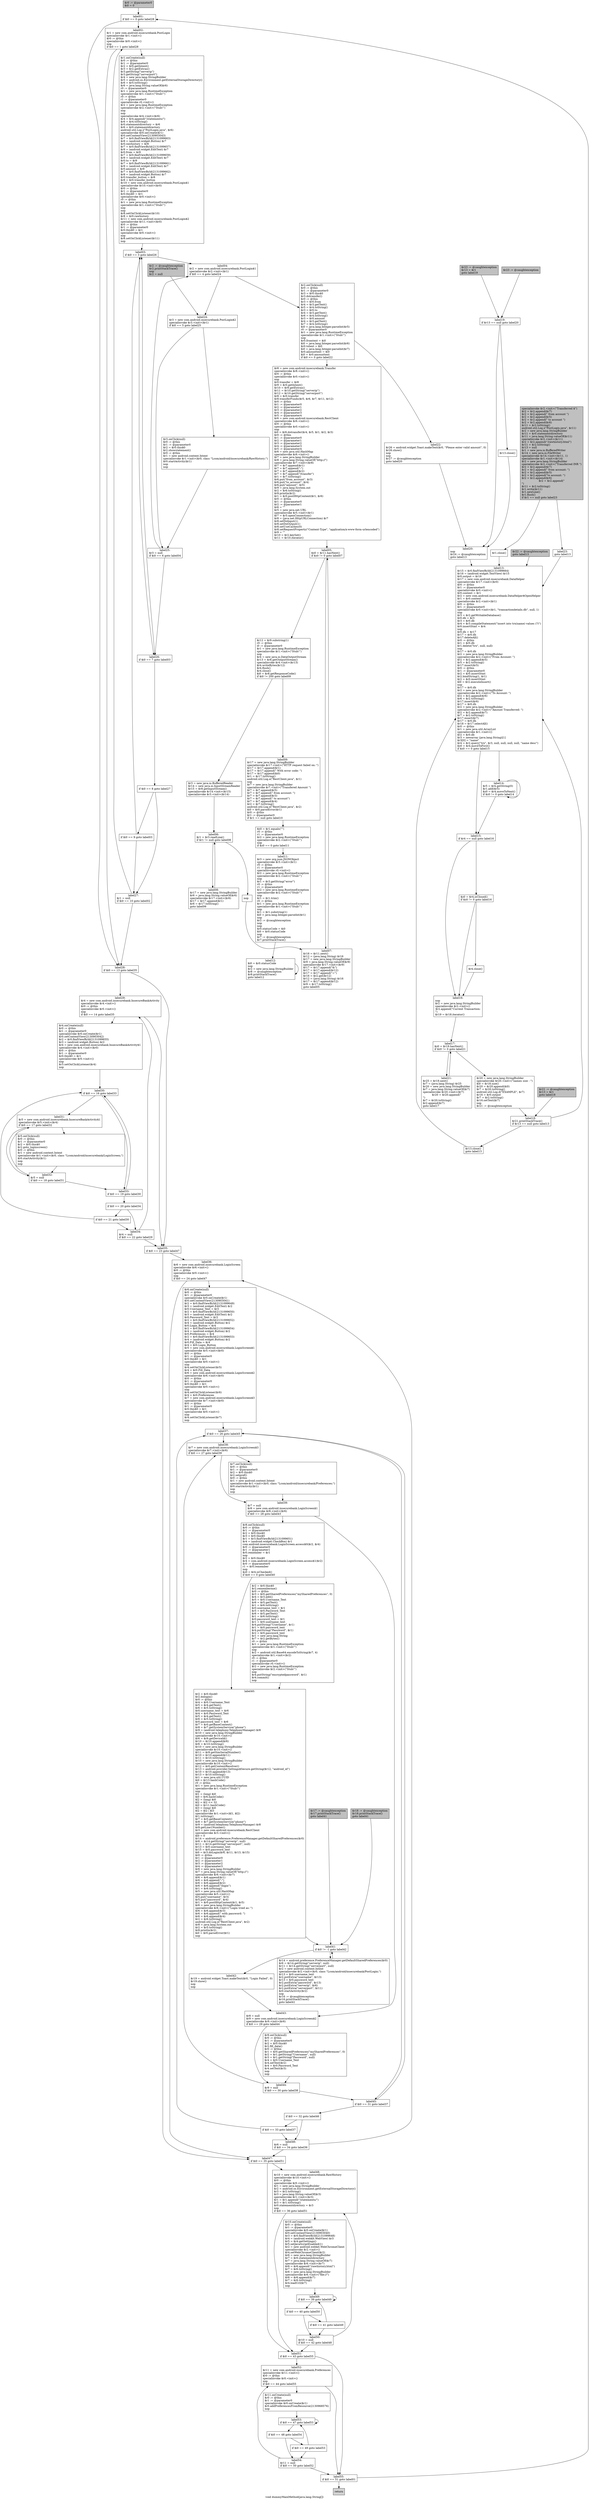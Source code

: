 digraph "void dummyMainMethod(java.lang.String[])" {
    label="void dummyMainMethod(java.lang.String[])";
    node [shape=box];
    "0" [style=filled,fillcolor=gray,label="$r0 := @parameter0\l$i0 = 0\l",];
    "1" [label="label01:\nif $i0 == 0 goto label28\l",];
    "0"->"1";
    "2" [label="label02:\n$r1 = new com.android.insecurebank.PostLogin\lspecialinvoke $r1.<init>()\l$r0 := @this\lspecialinvoke $r0.<init>()\lnop\lif $i0 == 1 goto label28\l",];
    "1"->"2";
    "49" [label="label28:\nif $i0 == 13 goto label35\l",];
    "1"->"49";
    "3" [label="$r1.onCreate(null)\l$r0 := @this\l$r1 := @parameter0\l$r2 = $r0.getIntent()\l$r3 = $r2.getExtras()\l$r3.getString(\"serverip\")\l$r3.getString(\"serverport\")\l$r4 = new java.lang.StringBuilder\l$r5 = android.os.Environment.getExternalStorageDirectory()\l$r6 = $r5.toString()\l$r6 = java.lang.String.valueOf($r6)\lr0 := @parameter0\l$r1 = new java.lang.RuntimeException\lspecialinvoke $r1.<init>(\"Stub!\")\lr0 := @this\lr1 := @parameter0\lspecialinvoke r0.<init>()\l$r2 = new java.lang.RuntimeException\lspecialinvoke $r2.<init>(\"Stub!\")\lnop\lnop\lspecialinvoke $r4.<init>($r6)\l$r4 = $r4.append(\"/statements/\")\l$r6 = $r4.toString()\l$r0.statementdirectory = $r6\l$r6 = $r0.statementdirectory\landroid.util.Log.i(\"PostLogin.java\", $r6)\lspecialinvoke $r0.onCreate($r1)\l$r0.setContentView(2130903043)\l$r7 = $r0.findViewById(2131099663)\l$r8 = (android.widget.Button) $r7\l$r0.rawhistory = $r8\l$r7 = $r0.findViewById(2131099657)\l$r9 = (android.widget.EditText) $r7\l$r0.from = $r9\l$r7 = $r0.findViewById(2131099659)\l$r9 = (android.widget.EditText) $r7\l$r0.to = $r9\l$r7 = $r0.findViewById(2131099661)\l$r9 = (android.widget.EditText) $r7\l$r0.amount = $r9\l$r7 = $r0.findViewById(2131099662)\l$r8 = (android.widget.Button) $r7\l$r0.transfer_button = $r8\l$r8 = $r0.transfer_button\l$r10 = new com.android.insecurebank.PostLogin$1\lspecialinvoke $r10.<init>($r0)\l$r0 := @this\l$r1 := @parameter0\l$r0.this$0 = $r1\lspecialinvoke $r0.<init>()\lr0 := @this\l$r1 = new java.lang.RuntimeException\lspecialinvoke $r1.<init>(\"Stub!\")\lnop\lnop\l$r8.setOnClickListener($r10)\l$r8 = $r0.rawhistory\l$r11 = new com.android.insecurebank.PostLogin$2\lspecialinvoke $r11.<init>($r0)\l$r0 := @this\l$r1 := @parameter0\l$r0.this$0 = $r1\lspecialinvoke $r0.<init>()\lnop\l$r8.setOnClickListener($r11)\lnop\l",];
    "2"->"3";
    "2"->"49";
    "4" [label="label03:\nif $i0 == 3 goto label26\l",];
    "3"->"4";
    "5" [label="label04:\n$r2 = new com.android.insecurebank.PostLogin$1\lspecialinvoke $r2.<init>($r1)\lif $i0 == 4 goto label24\l",];
    "4"->"5";
    "45" [label="label26:\nif $i0 == 7 goto label03\l",];
    "4"->"45";
    "6" [label="$r2.onClick(null)\l$r0 := @this\l$r1 := @parameter0\l$r3 = $r0.this$0\l$r3.dotransfer()\l$r0 := @this\l$r3 = $r0.from\l$r4 = $r3.getText()\l$r5 = $r4.toString()\l$r3 = $r0.to\l$r4 = $r3.getText()\l$r6 = $r4.toString()\l$r3 = $r0.amount\l$r4 = $r3.getText()\l$r7 = $r4.toString()\l$i0 = java.lang.Integer.parseInt($r5)\lr0 := @parameter0\l$r1 = new java.lang.RuntimeException\lspecialinvoke $r1.<init>(\"Stub!\")\lnop\l$r0.fromtext = $i0\l$i0 = java.lang.Integer.parseInt($r6)\l$r0.totext = $i0\l$i0 = java.lang.Integer.parseInt($r7)\l$r0.amounttext = $i0\l$i0 = $r0.amounttext\lif $i0 <= 0 goto label22\l",];
    "5"->"6";
    "42" [label="label24:\n$r3 = new com.android.insecurebank.PostLogin$2\lspecialinvoke $r3.<init>($r1)\lif $i0 == 5 goto label25\l",];
    "5"->"42";
    "7" [label="$r8 = new com.android.insecurebank.Transfer\lspecialinvoke $r8.<init>()\l$r0 := @this\lspecialinvoke $r0.<init>()\lnop\l$r0.transfer = $r8\l$r9 = $r0.getIntent()\l$r10 = $r9.getExtras()\l$r11 = $r10.getString(\"serverip\")\l$r12 = $r10.getString(\"serverport\")\l$r8 = $r0.transfer\l$r8.transferFunds($r5, $r6, $r7, $r11, $r12)\l$r0 := @this\l$r1 := @parameter0\l$r2 := @parameter1\l$r3 := @parameter2\l$r4 := @parameter3\l$r5 := @parameter4\l$r6 = new com.android.insecurebank.RestClient\lspecialinvoke $r6.<init>()\l$r0 := @this\lspecialinvoke $r0.<init>()\lnop\l$i0 = $r6.dotransfer($r4, $r5, $r1, $r2, $r3)\l$r0 := @this\l$r1 := @parameter0\l$r2 := @parameter1\l$r3 := @parameter2\l$r4 := @parameter3\l$r5 := @parameter4\l$r6 = new java.util.HashMap\lspecialinvoke $r6.<init>()\l$r7 = new java.lang.StringBuilder\l$r8 = java.lang.String.valueOf(\"http://\")\lspecialinvoke $r7.<init>($r8)\l$r7 = $r7.append($r1)\l$r7 = $r7.append(\":\")\l$r7 = $r7.append($r2)\l$r7 = $r7.append(\"/transfer\")\l$r1 = $r7.toString()\l$r6.put(\"from_account\", $r3)\l$r6.put(\"to_account\", $r4)\l$r6.put(\"amount\", $r5)\l$r9 = java.lang.System.out\l$r2 = $r6.toString()\l$r9.println($r2)\l$r1 = $r0.postHttpContent($r1, $r6)\l$r0 := @this\l$r1 := @parameter0\l$r2 := @parameter1\l$r6 = \"\"\l$r5 = new java.net.URL\lspecialinvoke $r5.<init>($r1)\l$r7 = $r5.openConnection()\l$r8 = (java.net.HttpURLConnection) $r7\l$r8.setDoInput(1)\l$r8.setDoOutput(1)\l$r8.setUseCaches(0)\l$r8.setRequestProperty(\"Content-Type\", \"application/x-www-form-urlencoded\")\l$r9 = \"\"\l$r10 = $r2.keySet()\l$r11 = $r10.iterator()\l",];
    "6"->"7";
    "37" [label="label22:\n$r26 = android.widget.Toast.makeText($r0, \"Please enter valid amount\", 0)\l$r26.show()\lnop\lnop\l$r27 := @caughtexception\lgoto label20\l",];
    "6"->"37";
    "8" [label="label05:\n$z0 = $r11.hasNext()\lif $z0 != 0 goto label07\l",];
    "7"->"8";
    "9" [label="$r12 = $r9.substring(1)\lr0 := @this\li0 := @parameter0\l$r1 = new java.lang.RuntimeException\lspecialinvoke $r1.<init>(\"Stub!\")\lnop\l$r4 = new java.io.DataOutputStream\l$r13 = $r8.getOutputStream()\lspecialinvoke $r4.<init>($r13)\l$r4.writeBytes($r12)\l$r4.flush()\l$r4.close()\l$i0 = $r8.getResponseCode()\lif $i0 != 200 goto label09\l",];
    "8"->"9";
    "13" [label="label07:\n$r16 = $r11.next()\l$r12 = (java.lang.String) $r16\l$r17 = new java.lang.StringBuilder\l$r9 = java.lang.String.valueOf($r9)\lspecialinvoke $r17.<init>($r9)\l$r17 = $r17.append(\"&\")\l$r17 = $r17.append($r12)\l$r17 = $r17.append(\"=\")\l$r16 = $r2.get($r12)\l$r12 = (java.lang.String) $r16\l$r17 = $r17.append($r12)\l$r9 = $r17.toString()\lgoto label05\l",];
    "8"->"13";
    "10" [label="$r3 = new java.io.BufferedReader\l$r14 = new java.io.InputStreamReader\l$r15 = $r8.getInputStream()\lspecialinvoke $r14.<init>($r15)\lspecialinvoke $r3.<init>($r14)\l",];
    "9"->"10";
    "15" [label="label09:\n$r17 = new java.lang.StringBuilder\lspecialinvoke $r17.<init>(\"HTTP request failed on: \")\l$r17 = $r17.append($r1)\l$r17 = $r17.append(\" With error code: \")\l$r17 = $r17.append($i0)\l$r1 = $r17.toString()\landroid.util.Log.e(\"RestClient.java\", $r1)\lnop\l$r7 = new java.lang.StringBuilder\lspecialinvoke $r7.<init>(\"Transfered Amount \")\l$r7 = $r7.append($r5)\l$r7 = $r7.append(\" from account: \")\l$r7 = $r7.append($r3)\l$r7 = $r7.append(\" to account\")\l$r7 = $r7.append($r4)\l$r2 = $r7.toString()\landroid.util.Log.e(\"RestClient.java\", $r2)\l$i0 = $r0.parseError($r1)\l$r0 := @this\l$r1 := @parameter0\lif $r1 == null goto label10\l",];
    "9"->"15";
    "11" [label="label06:\n$r1 = $r3.readLine()\lif $r1 != null goto label08\l",];
    "10"->"11";
    "12" [label="nop\l",];
    "11"->"12";
    "14" [label="label08:\n$r17 = new java.lang.StringBuilder\l$r6 = java.lang.String.valueOf($r6)\lspecialinvoke $r17.<init>($r6)\l$r17 = $r17.append($r1)\l$r6 = $r17.toString()\lgoto label06\l",];
    "11"->"14";
    "12"->"13";
    "13"->"8";
    "14"->"11";
    "16" [label="$z0 = $r1.equals(\"\")\lr0 := @this\lr1 := @parameter0\l$r2 = new java.lang.RuntimeException\lspecialinvoke $r2.<init>(\"Stub!\")\lnop\lif $z0 == 0 goto label11\l",];
    "15"->"16";
    "17" [label="label11:\n$r3 = new org.json.JSONObject\lspecialinvoke $r3.<init>($r1)\lr0 := @this\lr1 := @parameter0\lspecialinvoke r0.<init>()\l$r2 = new java.lang.RuntimeException\lspecialinvoke $r2.<init>(\"Stub!\")\lnop\l$r1 = $r3.getString(\"error\")\lr0 := @this\lr1 := @parameter0\l$r2 = new java.lang.RuntimeException\lspecialinvoke $r2.<init>(\"Stub!\")\lnop\l$r1 = $r1.trim()\lr0 := @this\l$r1 = new java.lang.RuntimeException\lspecialinvoke $r1.<init>(\"Stub!\")\lnop\l$r1 = $r1.substring(1)\l$i0 = java.lang.Integer.parseInt($r1)\lnop\l$r2 := @caughtexception\lnop\lnop\l$r0.statusCode = $i0\l$i0 = $r0.statusCode\lnop\l$r7 := @caughtexception\l$r7.printStackTrace()\l",];
    "16"->"17";
    "18" [label="label12:\n$i0 = $r0.statusCode\lnop\l$r2 = new java.lang.StringBuilder\l$r8 := @caughtexception\l$r8.printStackTrace()\lgoto label12\l",];
    "17"->"18";
    "18"->"18";
    "19" [style=filled,fillcolor=gray,label="specialinvoke $r2.<init>(\"Transferred $\")\l$r2 = $r2.append($r7)\l$r2 = $r2.append(\" from account \")\l$r2 = $r2.append($r5)\l$r2 = $r2.append(\" to account \")\l$r2 = $r2.append($r6)\l$r11 = $r2.toString()\landroid.util.Log.i(\"PostLogin.java\", $r11)\l$r2 = new java.lang.StringBuilder\l$r11 = $r0.statementdirectory\l$r11 = java.lang.String.valueOf($r11)\lspecialinvoke $r2.<init>($r11)\l$r2 = $r2.append(\"/rawhistory.html\")\l$r11 = $r2.toString()\l$r13 = null\l$r1 = new java.io.BufferedWriter\l$r14 = new java.io.FileWriter\lspecialinvoke $r14.<init>($r11, 1)\lspecialinvoke $r1.<init>($r14)\l$r2 = new java.lang.StringBuilder\lspecialinvoke $r2.<init>(\"Transferred INR \")\l$r2 = $r2.append($r7)\l$r2 = $r2.append(\" from account: \")\l$r2 = $r2.append($r5)\l$r2 = $r2.append(\"to account: \")\l$r2 = $r2.append($r6)\l$r2 = $r2.append(\"\n\")\l$r11 = $r2.toString()\l$r1.write($r11)\l$r1.newLine()\l$r1.flush()\lif $r1 == null goto label23\l",];
    "20" [label="$r1.close()\l",];
    "19"->"20";
    "40" [label="label23:\ngoto label13\l",];
    "19"->"40";
    "21" [label="label13:\n$r15 = $r0.findViewById(2131099664)\l$r16 = (android.widget.TextView) $r15\l$r0.output = $r16\l$r17 = new com.android.insecurebank.DataHelper\lspecialinvoke $r17.<init>($r0)\l$r0 := @this\l$r1 := @parameter0\lspecialinvoke $r0.<init>()\l$r0.context = $r1\l$r2 = new com.android.insecurebank.DataHelper$OpenHelper\l$r1 = $r0.context\lspecialinvoke $r2.<init>($r1)\l$r0 := @this\l$r1 := @parameter0\lspecialinvoke $r0.<init>($r1, \"transactiondetails.db\", null, 1)\lnop\l$r3 = $r2.getWritableDatabase()\l$r0.db = $r3\l$r3 = $r0.db\l$r4 = $r3.compileStatement(\"insert into trx(name) values (?)\")\l$r0.insertStmt = $r4\lnop\l$r0.dh = $r17\l$r17 = $r0.dh\l$r17.deleteAll()\l$r0 := @this\l$r1 = $r0.db\l$r1.delete(\"trx\", null, null)\lnop\l$r17 = $r0.dh\l$r2 = new java.lang.StringBuilder\lspecialinvoke $r2.<init>(\"From Account: \")\l$r2 = $r2.append($r5)\l$r5 = $r2.toString()\l$r17.insert($r5)\l$r0 := @this\l$r1 := @parameter0\l$r2 = $r0.insertStmt\l$r2.bindString(1, $r1)\l$r2 = $r0.insertStmt\l$l0 = $r2.executeInsert()\lnop\l$r17 = $r0.dh\l$r2 = new java.lang.StringBuilder\lspecialinvoke $r2.<init>(\"To Account: \")\l$r2 = $r2.append($r6)\l$r6 = $r2.toString()\l$r17.insert($r6)\l$r17 = $r0.dh\l$r2 = new java.lang.StringBuilder\lspecialinvoke $r2.<init>(\"Amount Transferred: \")\l$r2 = $r2.append($r7)\l$r7 = $r2.toString()\l$r17.insert($r7)\l$r17 = $r0.dh\l$r18 = $r17.selectAll()\l$r0 := @this\l$r1 = new java.util.ArrayList\lspecialinvoke $r1.<init>()\l$r2 = $r0.db\l$r3 = newarray (java.lang.String)[1]\l$r3[0] = \"name\"\l$r4 = $r2.query(\"trx\", $r3, null, null, null, null, \"name desc\")\l$z0 = $r4.moveToFirst()\lif $z0 == 0 goto label15\l",];
    "20"->"21";
    "22" [label="label14:\n$r5 = $r4.getString(0)\l$r1.add($r5)\l$z0 = $r4.moveToNext()\lif $z0 != 0 goto label14\l",];
    "21"->"22";
    "23" [label="label15:\nif $r4 == null goto label16\l",];
    "21"->"23";
    "22"->"22";
    "22"->"23";
    "24" [label="$z0 = $r4.isClosed()\lif $z0 != 0 goto label16\l",];
    "23"->"24";
    "26" [label="label16:\nnop\l$r2 = new java.lang.StringBuilder\lspecialinvoke $r2.<init>()\l$r2.append(\"Current Transaction:\n\")\l$r19 = $r18.iterator()\l",];
    "23"->"26";
    "25" [label="$r4.close()\l",];
    "24"->"25";
    "24"->"26";
    "25"->"26";
    "27" [label="label17:\n$z0 = $r19.hasNext()\lif $z0 != 0 goto label21\l",];
    "26"->"27";
    "28" [label="$r20 = new java.lang.StringBuilder\lspecialinvoke $r20.<init>(\"names size - \")\l$i0 = $r18.size()\l$r20 = $r20.append($i0)\l$r7 = $r20.toString()\landroid.util.Log.d(\"EXAMPLE\", $r7)\l$r16 = $r0.output\l$r7 = $r2.toString()\l$r16.setText($r7)\lnop\l$r21 := @caughtexception\l",];
    "27"->"28";
    "36" [label="label21:\n$r25 = $r19.next()\l$r7 = (java.lang.String) $r25\l$r20 = new java.lang.StringBuilder\l$r7 = java.lang.String.valueOf($r7)\lspecialinvoke $r20.<init>($r7)\l$r20 = $r20.append(\"\n\")\l$r7 = $r20.toString()\l$r2.append($r7)\lgoto label17\l",];
    "27"->"36";
    "29" [label="label18:\n$r21.printStackTrace()\lif $r13 == null goto label13\l",];
    "28"->"29";
    "29"->"21";
    "30" [label="$r13.close()\lgoto label13\l",];
    "29"->"30";
    "30"->"21";
    "31" [style=filled,fillcolor=gray,label="$r22 := @caughtexception\lgoto label13\l",];
    "31"->"21";
    "32" [style=filled,fillcolor=gray,label="$r23 := @caughtexception\l",];
    "33" [label="label19:\nif $r13 == null goto label20\l",];
    "32"->"33";
    "34" [label="$r13.close()\l",];
    "33"->"34";
    "35" [label="label20:\nnop\l$r24 := @caughtexception\lgoto label13\l",];
    "33"->"35";
    "34"->"35";
    "35"->"21";
    "36"->"27";
    "37"->"35";
    "38" [style=filled,fillcolor=gray,label="$r23 := @caughtexception\l$r13 = $r1\lgoto label19\l",];
    "38"->"33";
    "39" [style=filled,fillcolor=gray,label="$r21 := @caughtexception\l$r13 = $r1\lgoto label18\l",];
    "39"->"29";
    "40"->"21";
    "41" [style=filled,fillcolor=gray,label="$r2 := @caughtexception\l$r2.printStackTrace()\lnop\l$r2 = null\l",];
    "41"->"42";
    "43" [label="$r3.onClick(null)\l$r0 := @this\l$r1 := @parameter0\l$r2 = $r0.this$0\l$r2.showstatement()\l$r0 := @this\l$r1 = new android.content.Intent\lspecialinvoke $r1.<init>($r0, class \"Lcom/android/insecurebank/RawHistory;\")\l$r0.startActivity($r1)\lnop\lnop\l",];
    "42"->"43";
    "44" [label="label25:\n$r3 = null\lif $i0 == 6 goto label04\l",];
    "42"->"44";
    "43"->"44";
    "44"->"5";
    "44"->"45";
    "45"->"4";
    "46" [label="if $i0 == 8 goto label27\l",];
    "45"->"46";
    "47" [label="if $i0 == 9 goto label03\l",];
    "46"->"47";
    "48" [label="label27:\n$r1 = null\lif $i0 == 10 goto label02\l",];
    "46"->"48";
    "47"->"4";
    "47"->"48";
    "48"->"2";
    "48"->"49";
    "50" [label="label29:\n$r4 = new com.android.insecurebank.InsecureBankActivity\lspecialinvoke $r4.<init>()\l$r0 := @this\lspecialinvoke $r0.<init>()\lnop\lif $i0 == 14 goto label35\l",];
    "49"->"50";
    "60" [label="label35:\nif $i0 == 23 goto label47\l",];
    "49"->"60";
    "51" [label="$r4.onCreate(null)\l$r0 := @this\l$r1 := @parameter0\lspecialinvoke $r0.onCreate($r1)\l$r0.setContentView(2130903042)\l$r2 = $r0.findViewById(2131099655)\l$r3 = (android.widget.Button) $r2\l$r4 = new com.android.insecurebank.InsecureBankActivity$1\lspecialinvoke $r4.<init>($r0)\l$r0 := @this\l$r1 := @parameter0\l$r0.this$0 = $r1\lspecialinvoke $r0.<init>()\lnop\l$r3.setOnClickListener($r4)\lnop\l",];
    "50"->"51";
    "50"->"60";
    "52" [label="label30:\nif $i0 == 16 goto label33\l",];
    "51"->"52";
    "53" [label="label31:\n$r5 = new com.android.insecurebank.InsecureBankActivity$1\lspecialinvoke $r5.<init>($r4)\lif $i0 == 17 goto label32\l",];
    "52"->"53";
    "56" [label="label33:\nif $i0 == 19 goto label30\l",];
    "52"->"56";
    "54" [label="$r5.onClick(null)\l$r0 := @this\l$r1 := @parameter0\l$r2 = $r0.this$0\l$r2.goto_loginscreen()\l$r0 := @this\l$r1 = new android.content.Intent\lspecialinvoke $r1.<init>($r0, class \"Lcom/android/insecurebank/LoginScreen;\")\l$r0.startActivity($r1)\lnop\lnop\l",];
    "53"->"54";
    "55" [label="label32:\n$r5 = null\lif $i0 == 18 goto label31\l",];
    "53"->"55";
    "54"->"55";
    "55"->"53";
    "55"->"56";
    "56"->"52";
    "57" [label="if $i0 == 20 goto label34\l",];
    "56"->"57";
    "58" [label="if $i0 == 21 goto label30\l",];
    "57"->"58";
    "59" [label="label34:\n$r4 = null\lif $i0 == 22 goto label29\l",];
    "57"->"59";
    "58"->"52";
    "58"->"59";
    "59"->"50";
    "59"->"60";
    "61" [label="label36:\n$r6 = new com.android.insecurebank.LoginScreen\lspecialinvoke $r6.<init>()\l$r0 := @this\lspecialinvoke $r0.<init>()\lnop\lif $i0 == 24 goto label47\l",];
    "60"->"61";
    "82" [label="label47:\nif $i0 == 35 goto label51\l",];
    "60"->"82";
    "62" [label="$r6.onCreate(null)\l$r0 := @this\l$r1 := @parameter0\lspecialinvoke $r0.onCreate($r1)\l$r0.setContentView(2130903041)\l$r2 = $r0.findViewById(2131099649)\l$r3 = (android.widget.EditText) $r2\l$r0.Username_Text = $r3\l$r2 = $r0.findViewById(2131099650)\l$r3 = (android.widget.EditText) $r2\l$r0.Password_Text = $r3\l$r2 = $r0.findViewById(2131099652)\l$r4 = (android.widget.Button) $r2\l$r0.Login_Button = $r4\l$r2 = $r0.findViewById(2131099654)\l$r4 = (android.widget.Button) $r2\l$r0.Preferences = $r4\l$r2 = $r0.findViewById(2131099653)\l$r4 = (android.widget.Button) $r2\l$r0.Fill_Data = $r4\l$r4 = $r0.Login_Button\l$r5 = new com.android.insecurebank.LoginScreen$1\lspecialinvoke $r5.<init>($r0)\l$r0 := @this\l$r1 := @parameter0\l$r0.this$0 = $r1\lspecialinvoke $r0.<init>()\lnop\l$r4.setOnClickListener($r5)\l$r4 = $r0.Fill_Data\l$r6 = new com.android.insecurebank.LoginScreen$2\lspecialinvoke $r6.<init>($r0)\l$r0 := @this\l$r1 := @parameter0\l$r0.this$0 = $r1\lspecialinvoke $r0.<init>()\lnop\l$r4.setOnClickListener($r6)\l$r4 = $r0.Preferences\l$r7 = new com.android.insecurebank.LoginScreen$3\lspecialinvoke $r7.<init>($r0)\l$r0 := @this\l$r1 := @parameter0\l$r0.this$0 = $r1\lspecialinvoke $r0.<init>()\lnop\l$r4.setOnClickListener($r7)\lnop\l",];
    "61"->"62";
    "61"->"82";
    "63" [label="label37:\nif $i0 == 26 goto label45\l",];
    "62"->"63";
    "64" [label="label38:\n$r7 = new com.android.insecurebank.LoginScreen$3\lspecialinvoke $r7.<init>($r6)\lif $i0 == 27 goto label39\l",];
    "63"->"64";
    "78" [label="label45:\nif $i0 == 31 goto label37\l",];
    "63"->"78";
    "65" [label="$r7.onClick(null)\l$r0 := @this\l$r1 := @parameter0\l$r2 = $r0.this$0\l$r2.setpref()\l$r0 := @this\l$r1 = new android.content.Intent\lspecialinvoke $r1.<init>($r0, class \"Lcom/android/insecurebank/Preferences;\")\l$r0.startActivity($r1)\lnop\lnop\l",];
    "64"->"65";
    "66" [label="label39:\n$r7 = null\l$r8 = new com.android.insecurebank.LoginScreen$1\lspecialinvoke $r8.<init>($r6)\lif $i0 == 28 goto label43\l",];
    "64"->"66";
    "65"->"66";
    "67" [label="$r8.onClick(null)\l$r0 := @this\l$r1 := @parameter0\l$r2 = $r0.this$0\l$r3 = $r0.this$0\l$r1 = $r3.findViewById(2131099651)\l$r4 = (android.widget.CheckBox) $r1\lcom.android.insecurebank.LoginScreen.access$0($r2, $r4)\l$r0 := @parameter0\l$r1 := @parameter1\l$r0.remember = $r1\lnop\l$r2 = $r0.this$0\l$r4 = com.android.insecurebank.LoginScreen.access$1($r2)\l$r0 := @parameter0\lr1 = $r0.remember\lnop\l$z0 = $r4.isChecked()\lif $z0 == 0 goto label40\l",];
    "66"->"67";
    "75" [label="label43:\n$r8 = null\l$r9 = new com.android.insecurebank.LoginScreen$2\lspecialinvoke $r9.<init>($r6)\lif $i0 == 29 goto label44\l",];
    "66"->"75";
    "68" [label="$r2 = $r0.this$0\l$r2.rememberme()\l$r0 := @this\l$r3 = $r0.getSharedPreferences(\"mySharedPreferences\", 0)\l$r4 = $r3.edit()\l$r5 = $r0.Username_Text\l$r6 = $r5.getText()\l$r1 = $r6.toString()\l$r0.username_text = $r1\l$r5 = $r0.Password_Text\l$r6 = $r5.getText()\l$r1 = $r6.toString()\l$r0.password_text = $r1\l$r1 = $r0.username_text\l$r4.putString(\"Username\", $r1)\l$r1 = $r0.password_text\l$r4.putString(\"Password\", $r1)\l$r2 = $r0.password_text\l$r1 = new java.lang.String\l$r7 = $r2.getBytes()\lr0 := @this\l$r1 = new java.lang.RuntimeException\lspecialinvoke $r1.<init>(\"Stub!\")\lnop\l$r2 = android.util.Base64.encodeToString($r7, 4)\lspecialinvoke $r1.<init>($r2)\lr0 := @this\lr1 := @parameter0\lspecialinvoke r0.<init>()\l$r2 = new java.lang.RuntimeException\lspecialinvoke $r2.<init>(\"Stub!\")\lnop\l$r4.putString(\"encryptedpassword\", $r1)\l$r4.commit()\lnop\l",];
    "67"->"68";
    "69" [label="label40:\n$r2 = $r0.this$0\l$r2.dologin()\l$r0 := @this\l$r4 = $r0.Username_Text\l$r5 = $r4.getText()\l$r6 = $r5.toString()\l$r0.username_text = $r6\l$r4 = $r0.Password_Text\l$r5 = $r4.getText()\l$r6 = $r5.toString()\l$r0.password_text = $r6\l$r7 = $r0.getBaseContext()\l$r8 = $r7.getSystemService(\"phone\")\l$r9 = (android.telephony.TelephonyManager) $r8\l$r10 = new java.lang.StringBuilder\lspecialinvoke $r10.<init>()\l$r6 = $r9.getDeviceId()\l$r10 = $r10.append($r6)\l$r6 = $r10.toString()\l$r10 = new java.lang.StringBuilder\lspecialinvoke $r10.<init>()\l$r11 = $r9.getSimSerialNumber()\l$r10 = $r10.append($r11)\l$r11 = $r10.toString()\l$r10 = new java.lang.StringBuilder\lspecialinvoke $r10.<init>()\l$r12 = $r0.getContentResolver()\l$r13 = android.provider.Settings$Secure.getString($r12, \"android_id\")\l$r10 = $r10.append($r13)\l$r13 = $r10.toString()\l$r1 = new java.util.UUID\l$i0 = $r13.hashCode()\lr0 := @this\l$r1 = new java.lang.RuntimeException\lspecialinvoke $r1.<init>(\"Stub!\")\lnop\l$l1 = (long) $i0\l$i0 = $r6.hashCode()\l$l2 = (long) $i0\l$l2 = $l2 << 32\l$i0 = $r11.hashCode()\l$l3 = (long) $i0\l$l2 = $l2 | $l3\lspecialinvoke $r1.<init>($l1, $l2)\l$r1.toString()\l$r7 = $r0.getBaseContext()\l$r8 = $r7.getSystemService(\"phone\")\l$r9 = (android.telephony.TelephonyManager) $r8\l$r9.getLine1Number()\l$r3 = new com.android.insecurebank.RestClient\lspecialinvoke $r3.<init>()\l$i0 = 0\l$r14 = android.preference.PreferenceManager.getDefaultSharedPreferences($r0)\l$r6 = $r14.getString(\"serverip\", null)\l$r11 = $r14.getString(\"serverport\", null)\l$r13 = $r0.username_text\l$r15 = $r0.password_text\l$i0 = $r3.doLogin($r6, $r11, $r13, $r15)\l$r0 := @this\l$r1 := @parameter0\l$r2 := @parameter1\l$r3 := @parameter2\l$r4 := @parameter3\l$r6 = new java.lang.StringBuilder\l$r7 = java.lang.String.valueOf(\"http://\")\lspecialinvoke $r6.<init>($r7)\l$r6 = $r6.append($r1)\l$r6 = $r6.append(\":\")\l$r6 = $r6.append($r2)\l$r6 = $r6.append(\"/login\")\l$r1 = $r6.toString()\l$r5 = new java.util.HashMap\lspecialinvoke $r5.<init>()\l$r5.put(\"username\", $r3)\l$r5.put(\"password\", $r4)\l$r1 = $r0.postHttpContent($r1, $r5)\l$r6 = new java.lang.StringBuilder\lspecialinvoke $r6.<init>(\"Login tried as: \")\l$r6 = $r6.append($r3)\l$r6 = $r6.append(\" with password: \")\l$r6 = $r6.append($r4)\l$r2 = $r6.toString()\landroid.util.Log.e(\"RestClient.java\", $r2)\l$r8 = java.lang.System.out\l$r2 = $r5.toString()\l$r8.println($r2)\l$i0 = $r0.parseError($r1)\lnop\l",];
    "67"->"69";
    "68"->"69";
    "70" [label="label41:\nif $i0 != -1 goto label42\l",];
    "69"->"70";
    "71" [label="$r14 = android.preference.PreferenceManager.getDefaultSharedPreferences($r0)\l$r6 = $r14.getString(\"serverip\", null)\l$r11 = $r14.getString(\"serverport\", null)\l$r2 = new android.content.Intent\lspecialinvoke $r2.<init>($r0, class \"Lcom/android/insecurebank/PostLogin;\")\l$r13 = $r0.username_text\l$r2.putExtra(\"username\", $r13)\l$r13 = $r0.password_text\l$r2.putExtra(\"password\", $r13)\l$r2.putExtra(\"serverip\", $r6)\l$r2.putExtra(\"serverport\", $r11)\l$r0.startActivity($r2)\lnop\l$r16 := @caughtexception\l$r16.printStackTrace()\lgoto label41\l",];
    "70"->"71";
    "74" [label="label42:\n$r19 = android.widget.Toast.makeText($r0, \"Login Failed\", 0)\l$r19.show()\lnop\lnop\l",];
    "70"->"74";
    "71"->"70";
    "72" [style=filled,fillcolor=gray,label="$r17 := @caughtexception\l$r17.printStackTrace()\lgoto label41\l",];
    "72"->"70";
    "73" [style=filled,fillcolor=gray,label="$r18 := @caughtexception\l$r18.printStackTrace()\lgoto label41\l",];
    "73"->"70";
    "74"->"75";
    "76" [label="$r9.onClick(null)\l$r0 := @this\l$r1 := @parameter0\l$r2 = $r0.this$0\l$r2.fill_data()\l$r0 := @this\l$r1 = $r0.getSharedPreferences(\"mySharedPreferences\", 0)\l$r2 = $r1.getString(\"Username\", null)\l$r3 = $r1.getString(\"Password\", null)\l$r4 = $r0.Username_Text\l$r4.setText($r2)\l$r4 = $r0.Password_Text\l$r4.setText($r3)\lnop\lnop\l",];
    "75"->"76";
    "77" [label="label44:\n$r9 = null\lif $i0 == 30 goto label38\l",];
    "75"->"77";
    "76"->"77";
    "77"->"64";
    "77"->"78";
    "78"->"63";
    "79" [label="if $i0 == 32 goto label46\l",];
    "78"->"79";
    "80" [label="if $i0 == 33 goto label37\l",];
    "79"->"80";
    "81" [label="label46:\n$r6 = null\lif $i0 == 34 goto label36\l",];
    "79"->"81";
    "80"->"63";
    "80"->"81";
    "81"->"61";
    "81"->"82";
    "83" [label="label48:\n$r10 = new com.android.insecurebank.RawHistory\lspecialinvoke $r10.<init>()\l$r0 := @this\lspecialinvoke $r0.<init>()\l$r1 = new java.lang.StringBuilder\l$r2 = android.os.Environment.getExternalStorageDirectory()\l$r3 = $r2.toString()\l$r3 = java.lang.String.valueOf($r3)\lspecialinvoke $r1.<init>($r3)\l$r1 = $r1.append(\"/statements/\")\l$r3 = $r1.toString()\l$r0.statementdirectory = $r3\lnop\lif $i0 == 36 goto label51\l",];
    "82"->"83";
    "89" [label="label51:\nif $i0 == 43 goto label55\l",];
    "82"->"89";
    "84" [label="$r10.onCreate(null)\l$r0 := @this\l$r1 := @parameter0\lspecialinvoke $r0.onCreate($r1)\l$r0.setContentView(2130903040)\l$r3 = $r0.findViewById(2131099648)\l$r4 = (android.webkit.WebView) $r3\l$r5 = $r4.getSettings()\l$r5.setJavaScriptEnabled(1)\l$r2 = new android.webkit.WebChromeClient\lspecialinvoke $r2.<init>()\l$r4.setWebChromeClient($r2)\l$r6 = new java.lang.StringBuilder\l$r7 = $r0.statementdirectory\l$r7 = java.lang.String.valueOf($r7)\lspecialinvoke $r6.<init>($r7)\l$r6 = $r6.append(\"/rawhistory.html\")\l$r7 = $r6.toString()\l$r6 = new java.lang.StringBuilder\lspecialinvoke $r6.<init>(\"file://\")\l$r6 = $r6.append($r7)\l$r7 = $r6.toString()\l$r4.loadUrl($r7)\lnop\l",];
    "83"->"84";
    "83"->"89";
    "85" [label="label49:\nif $i0 == 39 goto label49\l",];
    "84"->"85";
    "85"->"85";
    "86" [label="if $i0 == 40 goto label50\l",];
    "85"->"86";
    "87" [label="if $i0 == 41 goto label49\l",];
    "86"->"87";
    "88" [label="label50:\n$r10 = null\lif $i0 == 42 goto label48\l",];
    "86"->"88";
    "87"->"85";
    "87"->"88";
    "88"->"83";
    "88"->"89";
    "90" [label="label52:\n$r11 = new com.android.insecurebank.Preferences\lspecialinvoke $r11.<init>()\l$r0 := @this\lspecialinvoke $r0.<init>()\lnop\lif $i0 == 44 goto label55\l",];
    "89"->"90";
    "96" [label="label55:\nif $i0 == 51 goto label01\l",];
    "89"->"96";
    "91" [label="$r11.onCreate(null)\l$r0 := @this\l$r1 := @parameter0\lspecialinvoke $r0.onCreate($r1)\l$r0.addPreferencesFromResource(2130968576)\lnop\l",];
    "90"->"91";
    "90"->"96";
    "92" [label="label53:\nif $i0 == 47 goto label53\l",];
    "91"->"92";
    "92"->"92";
    "93" [label="if $i0 == 48 goto label54\l",];
    "92"->"93";
    "94" [label="if $i0 == 49 goto label53\l",];
    "93"->"94";
    "95" [label="label54:\n$r11 = null\lif $i0 == 50 goto label52\l",];
    "93"->"95";
    "94"->"92";
    "94"->"95";
    "95"->"90";
    "95"->"96";
    "96"->"1";
    "97" [style=filled,fillcolor=lightgray,label="return\l",];
    "96"->"97";
}
